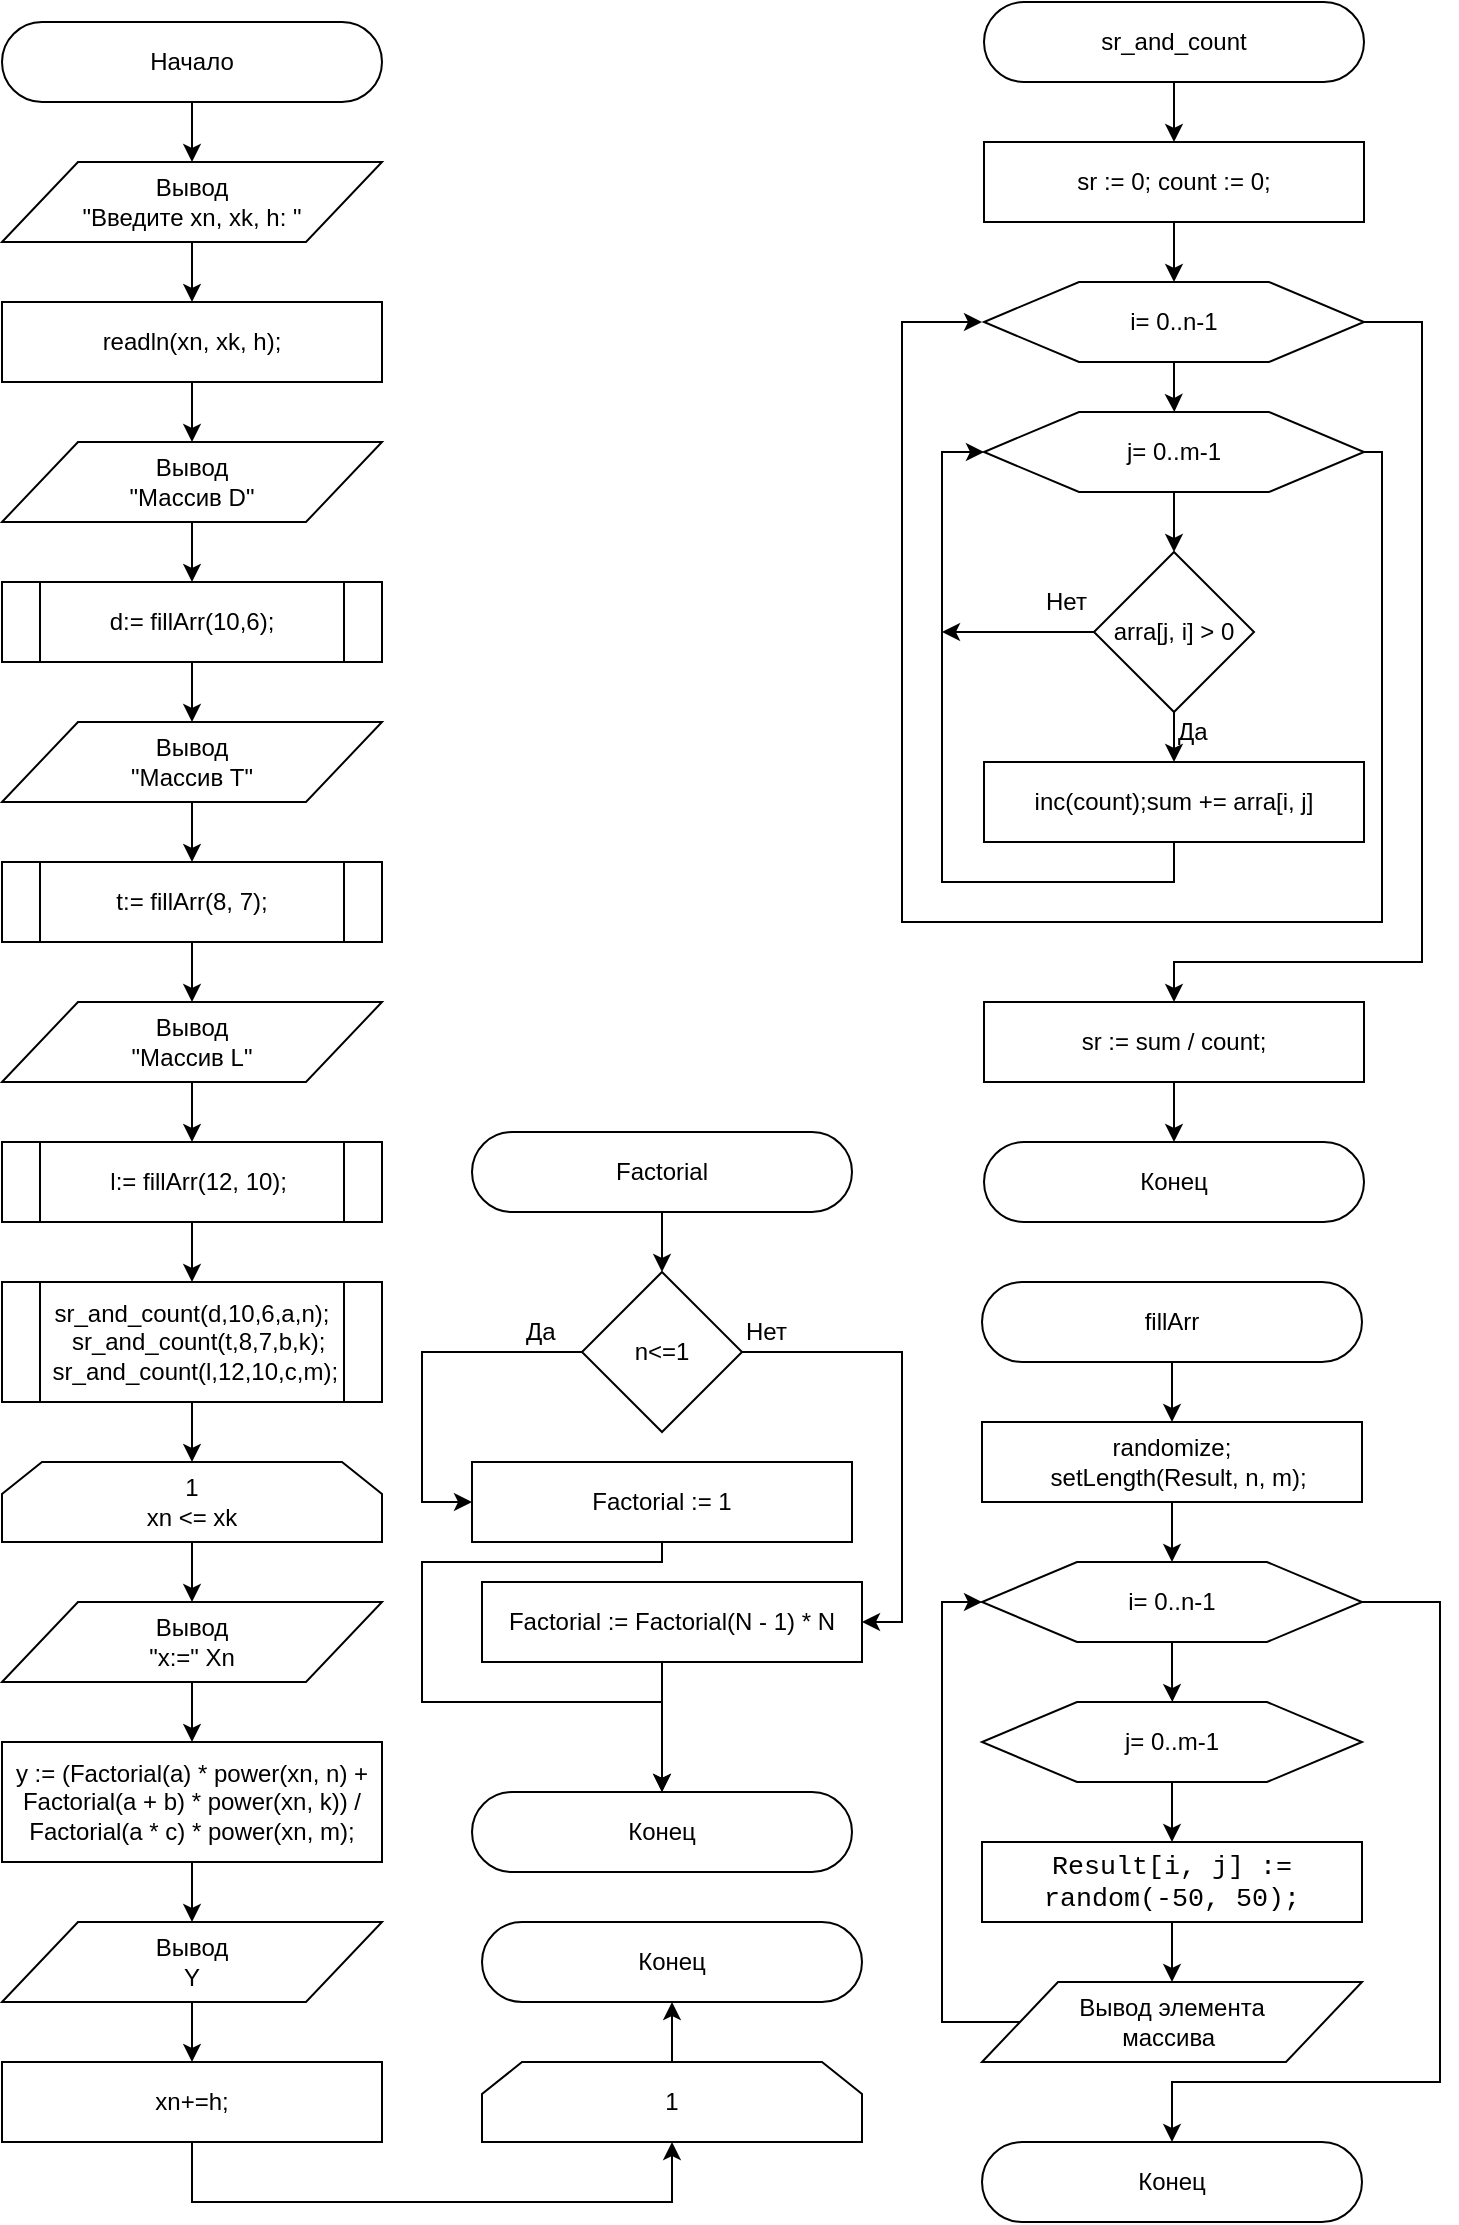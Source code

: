 <mxfile version="12.1.4" type="device" pages="1"><diagram id="gWPtBmZZ-_eg6Dc7Ly2M" name="Page-1"><mxGraphModel dx="1303" dy="1165" grid="1" gridSize="10" guides="1" tooltips="1" connect="1" arrows="1" fold="1" page="1" pageScale="1" pageWidth="826" pageHeight="1169" math="0" shadow="0"><root><mxCell id="0"/><mxCell id="1" parent="0"/><mxCell id="5hfog2RgKcJbrlu6d1lh-1" style="edgeStyle=orthogonalEdgeStyle;rounded=0;orthogonalLoop=1;jettySize=auto;html=1;" edge="1" parent="1" source="5hfog2RgKcJbrlu6d1lh-2" target="5hfog2RgKcJbrlu6d1lh-4"><mxGeometry relative="1" as="geometry"/></mxCell><mxCell id="5hfog2RgKcJbrlu6d1lh-2" value="fillArr" style="rounded=1;whiteSpace=wrap;html=1;arcSize=50;" vertex="1" parent="1"><mxGeometry x="570" y="660" width="190" height="40" as="geometry"/></mxCell><mxCell id="5hfog2RgKcJbrlu6d1lh-3" style="edgeStyle=orthogonalEdgeStyle;rounded=0;orthogonalLoop=1;jettySize=auto;html=1;" edge="1" parent="1" source="5hfog2RgKcJbrlu6d1lh-4" target="5hfog2RgKcJbrlu6d1lh-7"><mxGeometry relative="1" as="geometry"/></mxCell><mxCell id="5hfog2RgKcJbrlu6d1lh-4" value="&lt;div&gt;randomize;&lt;/div&gt;&lt;div&gt;&amp;nbsp; setLength(Result, n, m);&lt;/div&gt;" style="rounded=0;whiteSpace=wrap;html=1;" vertex="1" parent="1"><mxGeometry x="570" y="730" width="190" height="40" as="geometry"/></mxCell><mxCell id="5hfog2RgKcJbrlu6d1lh-5" style="edgeStyle=orthogonalEdgeStyle;rounded=0;orthogonalLoop=1;jettySize=auto;html=1;" edge="1" parent="1" source="5hfog2RgKcJbrlu6d1lh-7"><mxGeometry relative="1" as="geometry"><mxPoint x="665.167" y="870" as="targetPoint"/></mxGeometry></mxCell><mxCell id="5hfog2RgKcJbrlu6d1lh-6" style="edgeStyle=orthogonalEdgeStyle;rounded=0;orthogonalLoop=1;jettySize=auto;html=1;" edge="1" parent="1" source="5hfog2RgKcJbrlu6d1lh-7" target="5hfog2RgKcJbrlu6d1lh-14"><mxGeometry relative="1" as="geometry"><Array as="points"><mxPoint x="799" y="820"/><mxPoint x="799" y="1060"/><mxPoint x="665" y="1060"/></Array></mxGeometry></mxCell><mxCell id="5hfog2RgKcJbrlu6d1lh-7" value="i= 0..n-1" style="shape=hexagon;perimeter=hexagonPerimeter2;whiteSpace=wrap;html=1;" vertex="1" parent="1"><mxGeometry x="570" y="800" width="190" height="40" as="geometry"/></mxCell><mxCell id="5hfog2RgKcJbrlu6d1lh-8" style="edgeStyle=orthogonalEdgeStyle;rounded=0;orthogonalLoop=1;jettySize=auto;html=1;" edge="1" parent="1" source="5hfog2RgKcJbrlu6d1lh-9" target="5hfog2RgKcJbrlu6d1lh-11"><mxGeometry relative="1" as="geometry"/></mxCell><mxCell id="5hfog2RgKcJbrlu6d1lh-9" value="j= 0..m-1" style="shape=hexagon;perimeter=hexagonPerimeter2;whiteSpace=wrap;html=1;" vertex="1" parent="1"><mxGeometry x="570" y="870" width="190" height="40" as="geometry"/></mxCell><mxCell id="5hfog2RgKcJbrlu6d1lh-10" style="edgeStyle=orthogonalEdgeStyle;rounded=0;orthogonalLoop=1;jettySize=auto;html=1;" edge="1" parent="1" source="5hfog2RgKcJbrlu6d1lh-11" target="5hfog2RgKcJbrlu6d1lh-13"><mxGeometry relative="1" as="geometry"/></mxCell><mxCell id="5hfog2RgKcJbrlu6d1lh-11" value="&lt;font face=&quot;courier new&quot;&gt;&lt;span style=&quot;font-size: 13.333px&quot;&gt;Result[i, j] := random(-50, 50);&lt;/span&gt;&lt;/font&gt;" style="rounded=0;whiteSpace=wrap;html=1;" vertex="1" parent="1"><mxGeometry x="570" y="940" width="190" height="40" as="geometry"/></mxCell><mxCell id="5hfog2RgKcJbrlu6d1lh-12" style="edgeStyle=orthogonalEdgeStyle;rounded=0;orthogonalLoop=1;jettySize=auto;html=1;entryX=0;entryY=0.5;entryDx=0;entryDy=0;" edge="1" parent="1" source="5hfog2RgKcJbrlu6d1lh-13" target="5hfog2RgKcJbrlu6d1lh-7"><mxGeometry relative="1" as="geometry"><Array as="points"><mxPoint x="550" y="1030"/><mxPoint x="550" y="820"/></Array></mxGeometry></mxCell><mxCell id="5hfog2RgKcJbrlu6d1lh-13" value="Вывод элемента &lt;br&gt;массива&amp;nbsp;" style="shape=parallelogram;perimeter=parallelogramPerimeter;whiteSpace=wrap;html=1;" vertex="1" parent="1"><mxGeometry x="570" y="1010" width="190" height="40" as="geometry"/></mxCell><mxCell id="5hfog2RgKcJbrlu6d1lh-14" value="Конец" style="rounded=1;whiteSpace=wrap;html=1;arcSize=50;" vertex="1" parent="1"><mxGeometry x="570" y="1090" width="190" height="40" as="geometry"/></mxCell><mxCell id="5hfog2RgKcJbrlu6d1lh-18" style="edgeStyle=orthogonalEdgeStyle;rounded=0;orthogonalLoop=1;jettySize=auto;html=1;" edge="1" parent="1" source="5hfog2RgKcJbrlu6d1lh-15" target="5hfog2RgKcJbrlu6d1lh-17"><mxGeometry relative="1" as="geometry"/></mxCell><mxCell id="5hfog2RgKcJbrlu6d1lh-15" value="Начало" style="rounded=1;whiteSpace=wrap;html=1;arcSize=50;" vertex="1" parent="1"><mxGeometry x="80" y="30" width="190" height="40" as="geometry"/></mxCell><mxCell id="5hfog2RgKcJbrlu6d1lh-22" style="edgeStyle=orthogonalEdgeStyle;rounded=0;orthogonalLoop=1;jettySize=auto;html=1;" edge="1" parent="1" source="5hfog2RgKcJbrlu6d1lh-16" target="5hfog2RgKcJbrlu6d1lh-21"><mxGeometry relative="1" as="geometry"/></mxCell><mxCell id="5hfog2RgKcJbrlu6d1lh-16" value="readln(xn, xk, h);" style="rounded=0;whiteSpace=wrap;html=1;" vertex="1" parent="1"><mxGeometry x="80" y="170" width="190" height="40" as="geometry"/></mxCell><mxCell id="5hfog2RgKcJbrlu6d1lh-19" style="edgeStyle=orthogonalEdgeStyle;rounded=0;orthogonalLoop=1;jettySize=auto;html=1;" edge="1" parent="1" source="5hfog2RgKcJbrlu6d1lh-17" target="5hfog2RgKcJbrlu6d1lh-16"><mxGeometry relative="1" as="geometry"/></mxCell><mxCell id="5hfog2RgKcJbrlu6d1lh-17" value="Вывод&lt;br&gt;&quot;Введите xn, xk, h:&amp;nbsp;&quot;" style="shape=parallelogram;perimeter=parallelogramPerimeter;whiteSpace=wrap;html=1;" vertex="1" parent="1"><mxGeometry x="80" y="100" width="190" height="40" as="geometry"/></mxCell><mxCell id="5hfog2RgKcJbrlu6d1lh-30" style="edgeStyle=orthogonalEdgeStyle;rounded=0;orthogonalLoop=1;jettySize=auto;html=1;" edge="1" parent="1" source="5hfog2RgKcJbrlu6d1lh-20" target="5hfog2RgKcJbrlu6d1lh-26"><mxGeometry relative="1" as="geometry"/></mxCell><mxCell id="5hfog2RgKcJbrlu6d1lh-20" value="d:= fillArr(10,6);" style="shape=process;whiteSpace=wrap;html=1;backgroundOutline=1;" vertex="1" parent="1"><mxGeometry x="80" y="310" width="190" height="40" as="geometry"/></mxCell><mxCell id="5hfog2RgKcJbrlu6d1lh-23" style="edgeStyle=orthogonalEdgeStyle;rounded=0;orthogonalLoop=1;jettySize=auto;html=1;" edge="1" parent="1" source="5hfog2RgKcJbrlu6d1lh-21" target="5hfog2RgKcJbrlu6d1lh-20"><mxGeometry relative="1" as="geometry"/></mxCell><mxCell id="5hfog2RgKcJbrlu6d1lh-21" value="Вывод&lt;br&gt;&quot;&lt;span&gt;Массив D&lt;/span&gt;&quot;" style="shape=parallelogram;perimeter=parallelogramPerimeter;whiteSpace=wrap;html=1;" vertex="1" parent="1"><mxGeometry x="80" y="240" width="190" height="40" as="geometry"/></mxCell><mxCell id="5hfog2RgKcJbrlu6d1lh-31" style="edgeStyle=orthogonalEdgeStyle;rounded=0;orthogonalLoop=1;jettySize=auto;html=1;" edge="1" parent="1" source="5hfog2RgKcJbrlu6d1lh-24" target="5hfog2RgKcJbrlu6d1lh-29"><mxGeometry relative="1" as="geometry"/></mxCell><mxCell id="5hfog2RgKcJbrlu6d1lh-24" value="t:= fillArr(8, 7);" style="shape=process;whiteSpace=wrap;html=1;backgroundOutline=1;" vertex="1" parent="1"><mxGeometry x="80" y="450" width="190" height="40" as="geometry"/></mxCell><mxCell id="5hfog2RgKcJbrlu6d1lh-25" style="edgeStyle=orthogonalEdgeStyle;rounded=0;orthogonalLoop=1;jettySize=auto;html=1;" edge="1" source="5hfog2RgKcJbrlu6d1lh-26" target="5hfog2RgKcJbrlu6d1lh-24" parent="1"><mxGeometry relative="1" as="geometry"/></mxCell><mxCell id="5hfog2RgKcJbrlu6d1lh-26" value="Вывод&lt;br&gt;&quot;&lt;span&gt;Массив T&lt;/span&gt;&quot;" style="shape=parallelogram;perimeter=parallelogramPerimeter;whiteSpace=wrap;html=1;" vertex="1" parent="1"><mxGeometry x="80" y="380" width="190" height="40" as="geometry"/></mxCell><mxCell id="5hfog2RgKcJbrlu6d1lh-33" style="edgeStyle=orthogonalEdgeStyle;rounded=0;orthogonalLoop=1;jettySize=auto;html=1;" edge="1" parent="1" source="5hfog2RgKcJbrlu6d1lh-27" target="5hfog2RgKcJbrlu6d1lh-32"><mxGeometry relative="1" as="geometry"/></mxCell><mxCell id="5hfog2RgKcJbrlu6d1lh-27" value="&amp;nbsp; l:= fillArr(12, 10);" style="shape=process;whiteSpace=wrap;html=1;backgroundOutline=1;" vertex="1" parent="1"><mxGeometry x="80" y="590" width="190" height="40" as="geometry"/></mxCell><mxCell id="5hfog2RgKcJbrlu6d1lh-28" style="edgeStyle=orthogonalEdgeStyle;rounded=0;orthogonalLoop=1;jettySize=auto;html=1;" edge="1" source="5hfog2RgKcJbrlu6d1lh-29" target="5hfog2RgKcJbrlu6d1lh-27" parent="1"><mxGeometry relative="1" as="geometry"/></mxCell><mxCell id="5hfog2RgKcJbrlu6d1lh-29" value="Вывод&lt;br&gt;&quot;&lt;span&gt;Массив L&lt;/span&gt;&quot;" style="shape=parallelogram;perimeter=parallelogramPerimeter;whiteSpace=wrap;html=1;" vertex="1" parent="1"><mxGeometry x="80" y="520" width="190" height="40" as="geometry"/></mxCell><mxCell id="5hfog2RgKcJbrlu6d1lh-39" style="edgeStyle=orthogonalEdgeStyle;rounded=0;orthogonalLoop=1;jettySize=auto;html=1;" edge="1" parent="1" source="5hfog2RgKcJbrlu6d1lh-32" target="5hfog2RgKcJbrlu6d1lh-34"><mxGeometry relative="1" as="geometry"/></mxCell><mxCell id="5hfog2RgKcJbrlu6d1lh-32" value="&lt;div&gt;sr_and_count(d,10,6,a,n);&lt;/div&gt;&lt;div&gt;&amp;nbsp; sr_and_count(t,8,7,b,k);&lt;/div&gt;&lt;div&gt;&amp;nbsp;sr_and_count(l,12,10,c,m);&lt;/div&gt;" style="shape=process;whiteSpace=wrap;html=1;backgroundOutline=1;" vertex="1" parent="1"><mxGeometry x="80" y="660" width="190" height="60" as="geometry"/></mxCell><mxCell id="5hfog2RgKcJbrlu6d1lh-38" style="edgeStyle=orthogonalEdgeStyle;rounded=0;orthogonalLoop=1;jettySize=auto;html=1;" edge="1" parent="1" source="5hfog2RgKcJbrlu6d1lh-34" target="5hfog2RgKcJbrlu6d1lh-35"><mxGeometry relative="1" as="geometry"/></mxCell><mxCell id="5hfog2RgKcJbrlu6d1lh-34" value="1&lt;br&gt;xn &amp;lt;= xk" style="shape=loopLimit;whiteSpace=wrap;html=1;" vertex="1" parent="1"><mxGeometry x="80" y="750" width="190" height="40" as="geometry"/></mxCell><mxCell id="5hfog2RgKcJbrlu6d1lh-37" style="edgeStyle=orthogonalEdgeStyle;rounded=0;orthogonalLoop=1;jettySize=auto;html=1;" edge="1" parent="1" source="5hfog2RgKcJbrlu6d1lh-35" target="5hfog2RgKcJbrlu6d1lh-36"><mxGeometry relative="1" as="geometry"/></mxCell><mxCell id="5hfog2RgKcJbrlu6d1lh-35" value="Вывод&lt;br&gt;&quot;x:=&quot; Xn" style="shape=parallelogram;perimeter=parallelogramPerimeter;whiteSpace=wrap;html=1;" vertex="1" parent="1"><mxGeometry x="80" y="820" width="190" height="40" as="geometry"/></mxCell><mxCell id="5hfog2RgKcJbrlu6d1lh-42" style="edgeStyle=orthogonalEdgeStyle;rounded=0;orthogonalLoop=1;jettySize=auto;html=1;entryX=0.5;entryY=0;entryDx=0;entryDy=0;" edge="1" parent="1" source="5hfog2RgKcJbrlu6d1lh-36" target="5hfog2RgKcJbrlu6d1lh-40"><mxGeometry relative="1" as="geometry"/></mxCell><mxCell id="5hfog2RgKcJbrlu6d1lh-36" value="y := (Factorial(a) * power(xn, n) + Factorial(a + b) * power(xn, k)) / Factorial(a * c) * power(xn, m);" style="rounded=0;whiteSpace=wrap;html=1;" vertex="1" parent="1"><mxGeometry x="80" y="890" width="190" height="60" as="geometry"/></mxCell><mxCell id="5hfog2RgKcJbrlu6d1lh-43" style="edgeStyle=orthogonalEdgeStyle;rounded=0;orthogonalLoop=1;jettySize=auto;html=1;" edge="1" parent="1" source="5hfog2RgKcJbrlu6d1lh-40" target="5hfog2RgKcJbrlu6d1lh-41"><mxGeometry relative="1" as="geometry"/></mxCell><mxCell id="5hfog2RgKcJbrlu6d1lh-40" value="Вывод&lt;br&gt;Y" style="shape=parallelogram;perimeter=parallelogramPerimeter;whiteSpace=wrap;html=1;" vertex="1" parent="1"><mxGeometry x="80" y="980" width="190" height="40" as="geometry"/></mxCell><mxCell id="5hfog2RgKcJbrlu6d1lh-45" style="edgeStyle=orthogonalEdgeStyle;rounded=0;orthogonalLoop=1;jettySize=auto;html=1;entryX=0.5;entryY=1;entryDx=0;entryDy=0;exitX=0.5;exitY=1;exitDx=0;exitDy=0;" edge="1" parent="1" source="5hfog2RgKcJbrlu6d1lh-41" target="5hfog2RgKcJbrlu6d1lh-44"><mxGeometry relative="1" as="geometry"><mxPoint x="130" y="1120" as="sourcePoint"/><Array as="points"><mxPoint x="175" y="1120"/><mxPoint x="415" y="1120"/></Array></mxGeometry></mxCell><mxCell id="5hfog2RgKcJbrlu6d1lh-41" value="xn+=h;" style="rounded=0;whiteSpace=wrap;html=1;" vertex="1" parent="1"><mxGeometry x="80" y="1050" width="190" height="40" as="geometry"/></mxCell><mxCell id="5hfog2RgKcJbrlu6d1lh-47" style="edgeStyle=orthogonalEdgeStyle;rounded=0;orthogonalLoop=1;jettySize=auto;html=1;" edge="1" parent="1" source="5hfog2RgKcJbrlu6d1lh-44" target="5hfog2RgKcJbrlu6d1lh-46"><mxGeometry relative="1" as="geometry"/></mxCell><mxCell id="5hfog2RgKcJbrlu6d1lh-44" value="1" style="shape=loopLimit;whiteSpace=wrap;html=1;rotation=0;" vertex="1" parent="1"><mxGeometry x="320" y="1050" width="190" height="40" as="geometry"/></mxCell><mxCell id="5hfog2RgKcJbrlu6d1lh-46" value="Конец" style="rounded=1;whiteSpace=wrap;html=1;arcSize=50;" vertex="1" parent="1"><mxGeometry x="320" y="980" width="190" height="40" as="geometry"/></mxCell><mxCell id="5hfog2RgKcJbrlu6d1lh-50" style="edgeStyle=orthogonalEdgeStyle;rounded=0;orthogonalLoop=1;jettySize=auto;html=1;" edge="1" parent="1" source="5hfog2RgKcJbrlu6d1lh-48"><mxGeometry relative="1" as="geometry"><mxPoint x="410" y="655" as="targetPoint"/></mxGeometry></mxCell><mxCell id="5hfog2RgKcJbrlu6d1lh-48" value="Factorial" style="rounded=1;whiteSpace=wrap;html=1;arcSize=50;" vertex="1" parent="1"><mxGeometry x="315" y="585" width="190" height="40" as="geometry"/></mxCell><mxCell id="5hfog2RgKcJbrlu6d1lh-53" style="edgeStyle=orthogonalEdgeStyle;rounded=0;orthogonalLoop=1;jettySize=auto;html=1;entryX=1;entryY=0.5;entryDx=0;entryDy=0;" edge="1" parent="1" source="5hfog2RgKcJbrlu6d1lh-49" target="5hfog2RgKcJbrlu6d1lh-52"><mxGeometry relative="1" as="geometry"><Array as="points"><mxPoint x="530" y="695"/><mxPoint x="530" y="830"/></Array></mxGeometry></mxCell><mxCell id="5hfog2RgKcJbrlu6d1lh-55" style="edgeStyle=orthogonalEdgeStyle;rounded=0;orthogonalLoop=1;jettySize=auto;html=1;entryX=0;entryY=0.5;entryDx=0;entryDy=0;" edge="1" parent="1" source="5hfog2RgKcJbrlu6d1lh-49" target="5hfog2RgKcJbrlu6d1lh-51"><mxGeometry relative="1" as="geometry"><Array as="points"><mxPoint x="290" y="695"/><mxPoint x="290" y="770"/></Array></mxGeometry></mxCell><mxCell id="5hfog2RgKcJbrlu6d1lh-49" value="n&amp;lt;=1" style="rhombus;whiteSpace=wrap;html=1;" vertex="1" parent="1"><mxGeometry x="370" y="655" width="80" height="80" as="geometry"/></mxCell><mxCell id="5hfog2RgKcJbrlu6d1lh-60" style="edgeStyle=orthogonalEdgeStyle;rounded=0;orthogonalLoop=1;jettySize=auto;html=1;entryX=0.5;entryY=0;entryDx=0;entryDy=0;exitX=0.5;exitY=1;exitDx=0;exitDy=0;" edge="1" parent="1" source="5hfog2RgKcJbrlu6d1lh-51" target="5hfog2RgKcJbrlu6d1lh-58"><mxGeometry relative="1" as="geometry"><Array as="points"><mxPoint x="410" y="800"/><mxPoint x="290" y="800"/><mxPoint x="290" y="870"/><mxPoint x="410" y="870"/></Array></mxGeometry></mxCell><mxCell id="5hfog2RgKcJbrlu6d1lh-51" value="Factorial := 1" style="rounded=0;whiteSpace=wrap;html=1;" vertex="1" parent="1"><mxGeometry x="315" y="750" width="190" height="40" as="geometry"/></mxCell><mxCell id="5hfog2RgKcJbrlu6d1lh-59" style="edgeStyle=orthogonalEdgeStyle;rounded=0;orthogonalLoop=1;jettySize=auto;html=1;" edge="1" parent="1" source="5hfog2RgKcJbrlu6d1lh-52" target="5hfog2RgKcJbrlu6d1lh-58"><mxGeometry relative="1" as="geometry"><Array as="points"><mxPoint x="410" y="870"/><mxPoint x="410" y="870"/></Array></mxGeometry></mxCell><mxCell id="5hfog2RgKcJbrlu6d1lh-52" value="Factorial := Factorial(N - 1) * N" style="rounded=0;whiteSpace=wrap;html=1;" vertex="1" parent="1"><mxGeometry x="320" y="810" width="190" height="40" as="geometry"/></mxCell><mxCell id="5hfog2RgKcJbrlu6d1lh-54" value="Нет" style="text;html=1;resizable=0;points=[];autosize=1;align=left;verticalAlign=top;spacingTop=-4;" vertex="1" parent="1"><mxGeometry x="450" y="675" width="40" height="20" as="geometry"/></mxCell><mxCell id="5hfog2RgKcJbrlu6d1lh-56" value="Да&lt;br&gt;" style="text;html=1;resizable=0;points=[];autosize=1;align=left;verticalAlign=top;spacingTop=-4;" vertex="1" parent="1"><mxGeometry x="340" y="675" width="30" height="20" as="geometry"/></mxCell><mxCell id="5hfog2RgKcJbrlu6d1lh-58" value="Конец" style="rounded=1;whiteSpace=wrap;html=1;arcSize=50;" vertex="1" parent="1"><mxGeometry x="315" y="915" width="190" height="40" as="geometry"/></mxCell><mxCell id="5hfog2RgKcJbrlu6d1lh-61" style="edgeStyle=orthogonalEdgeStyle;rounded=0;orthogonalLoop=1;jettySize=auto;html=1;" edge="1" parent="1" source="5hfog2RgKcJbrlu6d1lh-62" target="5hfog2RgKcJbrlu6d1lh-64"><mxGeometry relative="1" as="geometry"/></mxCell><mxCell id="5hfog2RgKcJbrlu6d1lh-62" value="sr_and_count" style="rounded=1;whiteSpace=wrap;html=1;arcSize=50;" vertex="1" parent="1"><mxGeometry x="571" y="20" width="190" height="40" as="geometry"/></mxCell><mxCell id="5hfog2RgKcJbrlu6d1lh-63" style="edgeStyle=orthogonalEdgeStyle;rounded=0;orthogonalLoop=1;jettySize=auto;html=1;" edge="1" parent="1" source="5hfog2RgKcJbrlu6d1lh-64" target="5hfog2RgKcJbrlu6d1lh-66"><mxGeometry relative="1" as="geometry"/></mxCell><mxCell id="5hfog2RgKcJbrlu6d1lh-64" value="sr := 0; count := 0;" style="rounded=0;whiteSpace=wrap;html=1;" vertex="1" parent="1"><mxGeometry x="571" y="90" width="190" height="40" as="geometry"/></mxCell><mxCell id="5hfog2RgKcJbrlu6d1lh-65" style="edgeStyle=orthogonalEdgeStyle;rounded=0;orthogonalLoop=1;jettySize=auto;html=1;" edge="1" parent="1" source="5hfog2RgKcJbrlu6d1lh-66"><mxGeometry relative="1" as="geometry"><mxPoint x="666.167" y="225" as="targetPoint"/></mxGeometry></mxCell><mxCell id="5hfog2RgKcJbrlu6d1lh-90" style="edgeStyle=orthogonalEdgeStyle;rounded=0;orthogonalLoop=1;jettySize=auto;html=1;entryX=0.5;entryY=0;entryDx=0;entryDy=0;" edge="1" parent="1" source="5hfog2RgKcJbrlu6d1lh-66" target="5hfog2RgKcJbrlu6d1lh-89"><mxGeometry relative="1" as="geometry"><Array as="points"><mxPoint x="790" y="180"/><mxPoint x="790" y="500"/><mxPoint x="666" y="500"/></Array></mxGeometry></mxCell><mxCell id="5hfog2RgKcJbrlu6d1lh-66" value="i= 0..n-1" style="shape=hexagon;perimeter=hexagonPerimeter2;whiteSpace=wrap;html=1;" vertex="1" parent="1"><mxGeometry x="571" y="160" width="190" height="40" as="geometry"/></mxCell><mxCell id="5hfog2RgKcJbrlu6d1lh-67" style="edgeStyle=orthogonalEdgeStyle;rounded=0;orthogonalLoop=1;jettySize=auto;html=1;" edge="1" parent="1" source="5hfog2RgKcJbrlu6d1lh-68" target="5hfog2RgKcJbrlu6d1lh-72"><mxGeometry relative="1" as="geometry"/></mxCell><mxCell id="5hfog2RgKcJbrlu6d1lh-88" style="edgeStyle=orthogonalEdgeStyle;rounded=0;orthogonalLoop=1;jettySize=auto;html=1;" edge="1" parent="1" source="5hfog2RgKcJbrlu6d1lh-68"><mxGeometry relative="1" as="geometry"><mxPoint x="570" y="180" as="targetPoint"/><Array as="points"><mxPoint x="770" y="245"/><mxPoint x="770" y="480"/><mxPoint x="530" y="480"/><mxPoint x="530" y="180"/></Array></mxGeometry></mxCell><mxCell id="5hfog2RgKcJbrlu6d1lh-68" value="j= 0..m-1" style="shape=hexagon;perimeter=hexagonPerimeter2;whiteSpace=wrap;html=1;" vertex="1" parent="1"><mxGeometry x="571" y="225" width="190" height="40" as="geometry"/></mxCell><mxCell id="5hfog2RgKcJbrlu6d1lh-69" value="Конец" style="rounded=1;whiteSpace=wrap;html=1;arcSize=50;" vertex="1" parent="1"><mxGeometry x="571" y="590" width="190" height="40" as="geometry"/></mxCell><mxCell id="5hfog2RgKcJbrlu6d1lh-71" style="edgeStyle=orthogonalEdgeStyle;rounded=0;orthogonalLoop=1;jettySize=auto;html=1;entryX=0.5;entryY=0;entryDx=0;entryDy=0;" edge="1" parent="1" source="5hfog2RgKcJbrlu6d1lh-72" target="5hfog2RgKcJbrlu6d1lh-74"><mxGeometry relative="1" as="geometry"><Array as="points"><mxPoint x="666" y="400"/></Array></mxGeometry></mxCell><mxCell id="5hfog2RgKcJbrlu6d1lh-87" style="edgeStyle=orthogonalEdgeStyle;rounded=0;orthogonalLoop=1;jettySize=auto;html=1;" edge="1" parent="1" source="5hfog2RgKcJbrlu6d1lh-72"><mxGeometry relative="1" as="geometry"><mxPoint x="550" y="335" as="targetPoint"/></mxGeometry></mxCell><mxCell id="5hfog2RgKcJbrlu6d1lh-72" value="arra[j, i] &amp;gt; 0" style="rhombus;whiteSpace=wrap;html=1;" vertex="1" parent="1"><mxGeometry x="626" y="295" width="80" height="80" as="geometry"/></mxCell><mxCell id="5hfog2RgKcJbrlu6d1lh-73" style="edgeStyle=orthogonalEdgeStyle;rounded=0;orthogonalLoop=1;jettySize=auto;html=1;entryX=0;entryY=0.5;entryDx=0;entryDy=0;" edge="1" parent="1" source="5hfog2RgKcJbrlu6d1lh-74" target="5hfog2RgKcJbrlu6d1lh-68"><mxGeometry relative="1" as="geometry"><mxPoint x="666.172" y="475" as="targetPoint"/><Array as="points"><mxPoint x="666" y="460"/><mxPoint x="550" y="460"/><mxPoint x="550" y="245"/></Array></mxGeometry></mxCell><mxCell id="5hfog2RgKcJbrlu6d1lh-74" value="&lt;div&gt;inc(count);sum += arra[i, j]&lt;/div&gt;" style="rounded=0;whiteSpace=wrap;html=1;" vertex="1" parent="1"><mxGeometry x="571" y="400" width="190" height="40" as="geometry"/></mxCell><mxCell id="5hfog2RgKcJbrlu6d1lh-76" value="Да" style="text;html=1;resizable=0;points=[];autosize=1;align=left;verticalAlign=top;spacingTop=-4;" vertex="1" parent="1"><mxGeometry x="666" y="375" width="30" height="20" as="geometry"/></mxCell><mxCell id="5hfog2RgKcJbrlu6d1lh-77" value="Нет&lt;br&gt;" style="text;html=1;resizable=0;points=[];autosize=1;align=left;verticalAlign=top;spacingTop=-4;" vertex="1" parent="1"><mxGeometry x="600" y="310" width="40" height="20" as="geometry"/></mxCell><mxCell id="5hfog2RgKcJbrlu6d1lh-91" style="edgeStyle=orthogonalEdgeStyle;rounded=0;orthogonalLoop=1;jettySize=auto;html=1;entryX=0.5;entryY=0;entryDx=0;entryDy=0;" edge="1" parent="1" source="5hfog2RgKcJbrlu6d1lh-89" target="5hfog2RgKcJbrlu6d1lh-69"><mxGeometry relative="1" as="geometry"/></mxCell><mxCell id="5hfog2RgKcJbrlu6d1lh-89" value="&lt;div&gt;sr := sum / count;&lt;/div&gt;" style="rounded=0;whiteSpace=wrap;html=1;" vertex="1" parent="1"><mxGeometry x="571" y="520" width="190" height="40" as="geometry"/></mxCell></root></mxGraphModel></diagram></mxfile>